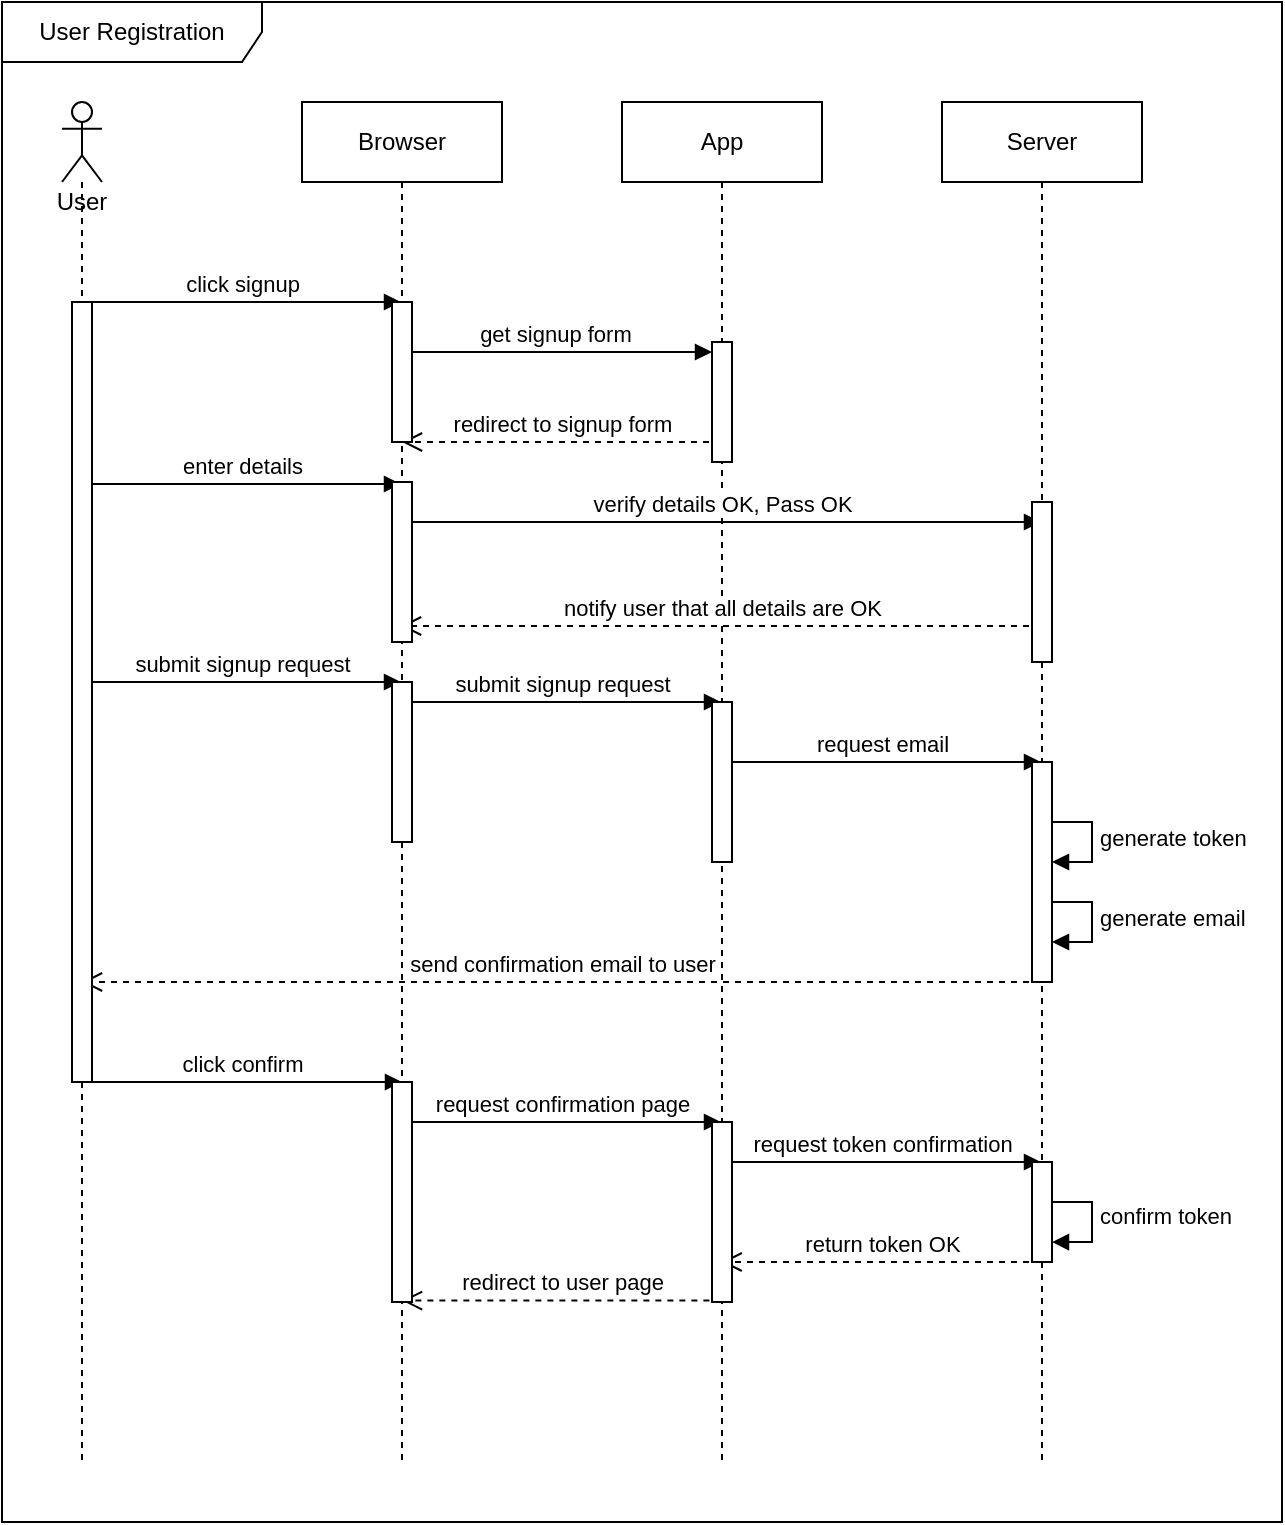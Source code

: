 <mxfile version="14.4.3" type="device"><diagram id="Esx8KajFoD8O_TYFP_O9" name="Page-1"><mxGraphModel dx="1998" dy="1001" grid="1" gridSize="10" guides="1" tooltips="1" connect="1" arrows="1" fold="1" page="1" pageScale="1" pageWidth="850" pageHeight="1100" math="0" shadow="0"><root><mxCell id="0"/><mxCell id="1" parent="0"/><mxCell id="k47QPCBTMHITtyeR3Rsd-3" value="User" style="shape=umlLifeline;participant=umlActor;perimeter=lifelinePerimeter;whiteSpace=wrap;html=1;container=1;collapsible=0;recursiveResize=0;verticalAlign=top;spacingTop=36;outlineConnect=0;" vertex="1" parent="1"><mxGeometry x="80" y="160" width="20" height="680" as="geometry"/></mxCell><mxCell id="k47QPCBTMHITtyeR3Rsd-4" value="Browser" style="shape=umlLifeline;perimeter=lifelinePerimeter;whiteSpace=wrap;html=1;container=1;collapsible=0;recursiveResize=0;outlineConnect=0;" vertex="1" parent="1"><mxGeometry x="200" y="160" width="100" height="680" as="geometry"/></mxCell><mxCell id="k47QPCBTMHITtyeR3Rsd-5" value="App" style="shape=umlLifeline;perimeter=lifelinePerimeter;whiteSpace=wrap;html=1;container=1;collapsible=0;recursiveResize=0;outlineConnect=0;" vertex="1" parent="1"><mxGeometry x="360" y="160" width="100" height="680" as="geometry"/></mxCell><mxCell id="k47QPCBTMHITtyeR3Rsd-6" value="Server" style="shape=umlLifeline;perimeter=lifelinePerimeter;whiteSpace=wrap;html=1;container=1;collapsible=0;recursiveResize=0;outlineConnect=0;" vertex="1" parent="1"><mxGeometry x="520" y="160" width="100" height="680" as="geometry"/></mxCell><mxCell id="k47QPCBTMHITtyeR3Rsd-12" value="click signup" style="html=1;verticalAlign=bottom;endArrow=block;" edge="1" parent="1" source="k47QPCBTMHITtyeR3Rsd-3"><mxGeometry width="80" relative="1" as="geometry"><mxPoint x="99.929" y="260" as="sourcePoint"/><mxPoint x="249.5" y="260" as="targetPoint"/></mxGeometry></mxCell><mxCell id="k47QPCBTMHITtyeR3Rsd-13" value="get signup form&amp;nbsp;" style="html=1;verticalAlign=bottom;endArrow=block;" edge="1" parent="1"><mxGeometry width="80" relative="1" as="geometry"><mxPoint x="250.167" y="285" as="sourcePoint"/><mxPoint x="405" y="285" as="targetPoint"/></mxGeometry></mxCell><mxCell id="k47QPCBTMHITtyeR3Rsd-15" value="redirect to signup form" style="html=1;verticalAlign=bottom;endArrow=open;dashed=1;endSize=8;" edge="1" parent="1" target="k47QPCBTMHITtyeR3Rsd-4"><mxGeometry relative="1" as="geometry"><mxPoint x="409.5" y="330" as="sourcePoint"/><mxPoint x="250.167" y="330" as="targetPoint"/></mxGeometry></mxCell><mxCell id="k47QPCBTMHITtyeR3Rsd-17" value="enter details" style="html=1;verticalAlign=bottom;endArrow=block;" edge="1" parent="1" source="k47QPCBTMHITtyeR3Rsd-3"><mxGeometry width="80" relative="1" as="geometry"><mxPoint x="99.5" y="351" as="sourcePoint"/><mxPoint x="249.5" y="351" as="targetPoint"/></mxGeometry></mxCell><mxCell id="k47QPCBTMHITtyeR3Rsd-19" value="verify details OK, Pass OK" style="html=1;verticalAlign=bottom;endArrow=block;" edge="1" parent="1"><mxGeometry width="80" relative="1" as="geometry"><mxPoint x="249.5" y="370" as="sourcePoint"/><mxPoint x="569.5" y="370" as="targetPoint"/></mxGeometry></mxCell><mxCell id="k47QPCBTMHITtyeR3Rsd-20" value="notify user that all details are OK" style="html=1;verticalAlign=bottom;endArrow=open;dashed=1;endSize=8;" edge="1" parent="1"><mxGeometry relative="1" as="geometry"><mxPoint x="569.5" y="422" as="sourcePoint"/><mxPoint x="249.5" y="422" as="targetPoint"/></mxGeometry></mxCell><mxCell id="k47QPCBTMHITtyeR3Rsd-22" value="submit signup request" style="html=1;verticalAlign=bottom;endArrow=block;" edge="1" parent="1" source="k47QPCBTMHITtyeR3Rsd-3"><mxGeometry width="80" relative="1" as="geometry"><mxPoint x="99.5" y="450" as="sourcePoint"/><mxPoint x="249.5" y="450" as="targetPoint"/></mxGeometry></mxCell><mxCell id="k47QPCBTMHITtyeR3Rsd-23" value="submit signup request" style="html=1;verticalAlign=bottom;endArrow=block;" edge="1" parent="1" source="k47QPCBTMHITtyeR3Rsd-4" target="k47QPCBTMHITtyeR3Rsd-5"><mxGeometry width="80" relative="1" as="geometry"><mxPoint x="109.5" y="460" as="sourcePoint"/><mxPoint x="259.5" y="460" as="targetPoint"/><Array as="points"><mxPoint x="290" y="460"/></Array></mxGeometry></mxCell><mxCell id="k47QPCBTMHITtyeR3Rsd-24" value="request email" style="html=1;verticalAlign=bottom;endArrow=block;" edge="1" parent="1" source="k47QPCBTMHITtyeR3Rsd-5" target="k47QPCBTMHITtyeR3Rsd-6"><mxGeometry width="80" relative="1" as="geometry"><mxPoint x="430" y="490" as="sourcePoint"/><mxPoint x="590" y="490" as="targetPoint"/><Array as="points"><mxPoint x="470.5" y="490"/></Array></mxGeometry></mxCell><mxCell id="k47QPCBTMHITtyeR3Rsd-28" value="generate email" style="edgeStyle=orthogonalEdgeStyle;html=1;align=left;spacingLeft=2;endArrow=block;rounded=0;entryX=1;entryY=0;" edge="1" parent="1"><mxGeometry relative="1" as="geometry"><mxPoint x="570" y="560" as="sourcePoint"/><Array as="points"><mxPoint x="595" y="560"/></Array><mxPoint x="575" y="580" as="targetPoint"/></mxGeometry></mxCell><mxCell id="k47QPCBTMHITtyeR3Rsd-31" value="generate token" style="edgeStyle=orthogonalEdgeStyle;html=1;align=left;spacingLeft=2;endArrow=block;rounded=0;entryX=1;entryY=0;" edge="1" parent="1"><mxGeometry relative="1" as="geometry"><mxPoint x="570" y="520" as="sourcePoint"/><Array as="points"><mxPoint x="595" y="520"/></Array><mxPoint x="575" y="540" as="targetPoint"/></mxGeometry></mxCell><mxCell id="k47QPCBTMHITtyeR3Rsd-32" value="send confirmation email to user" style="html=1;verticalAlign=bottom;endArrow=open;dashed=1;endSize=8;" edge="1" parent="1" target="k47QPCBTMHITtyeR3Rsd-3"><mxGeometry relative="1" as="geometry"><mxPoint x="569.5" y="600" as="sourcePoint"/><mxPoint x="99.667" y="600" as="targetPoint"/></mxGeometry></mxCell><mxCell id="k47QPCBTMHITtyeR3Rsd-33" value="click confirm" style="html=1;verticalAlign=bottom;endArrow=block;" edge="1" parent="1" source="k47QPCBTMHITtyeR3Rsd-3"><mxGeometry width="80" relative="1" as="geometry"><mxPoint x="100" y="650" as="sourcePoint"/><mxPoint x="250" y="650" as="targetPoint"/></mxGeometry></mxCell><mxCell id="k47QPCBTMHITtyeR3Rsd-34" value="request confirmation page" style="html=1;verticalAlign=bottom;endArrow=block;" edge="1" parent="1" target="k47QPCBTMHITtyeR3Rsd-5"><mxGeometry width="80" relative="1" as="geometry"><mxPoint x="250.0" y="670" as="sourcePoint"/><mxPoint x="400.0" y="670" as="targetPoint"/></mxGeometry></mxCell><mxCell id="k47QPCBTMHITtyeR3Rsd-35" value="request token confirmation" style="html=1;verticalAlign=bottom;endArrow=block;" edge="1" parent="1"><mxGeometry width="80" relative="1" as="geometry"><mxPoint x="410.0" y="690" as="sourcePoint"/><mxPoint x="569.5" y="690" as="targetPoint"/></mxGeometry></mxCell><mxCell id="k47QPCBTMHITtyeR3Rsd-36" value="confirm token" style="edgeStyle=orthogonalEdgeStyle;html=1;align=left;spacingLeft=2;endArrow=block;rounded=0;entryX=1;entryY=0;" edge="1" parent="1"><mxGeometry relative="1" as="geometry"><mxPoint x="570" y="710.03" as="sourcePoint"/><Array as="points"><mxPoint x="595" y="710.03"/></Array><mxPoint x="575" y="730.03" as="targetPoint"/></mxGeometry></mxCell><mxCell id="k47QPCBTMHITtyeR3Rsd-37" value="return token OK" style="html=1;verticalAlign=bottom;endArrow=open;dashed=1;endSize=8;" edge="1" parent="1"><mxGeometry relative="1" as="geometry"><mxPoint x="569.5" y="740" as="sourcePoint"/><mxPoint x="409.81" y="740" as="targetPoint"/></mxGeometry></mxCell><mxCell id="k47QPCBTMHITtyeR3Rsd-38" value="redirect to user page" style="html=1;verticalAlign=bottom;endArrow=open;dashed=1;endSize=8;" edge="1" parent="1"><mxGeometry relative="1" as="geometry"><mxPoint x="409.69" y="759.31" as="sourcePoint"/><mxPoint x="250.0" y="759.31" as="targetPoint"/></mxGeometry></mxCell><mxCell id="k47QPCBTMHITtyeR3Rsd-45" value="User Registration" style="shape=umlFrame;whiteSpace=wrap;html=1;width=130;height=30;" vertex="1" parent="1"><mxGeometry x="50" y="110" width="640" height="760" as="geometry"/></mxCell><mxCell id="k47QPCBTMHITtyeR3Rsd-46" value="" style="html=1;points=[];perimeter=orthogonalPerimeter;" vertex="1" parent="1"><mxGeometry x="85" y="260" width="10" height="390" as="geometry"/></mxCell><mxCell id="k47QPCBTMHITtyeR3Rsd-47" value="" style="html=1;points=[];perimeter=orthogonalPerimeter;" vertex="1" parent="1"><mxGeometry x="245" y="260" width="10" height="70" as="geometry"/></mxCell><mxCell id="k47QPCBTMHITtyeR3Rsd-48" value="" style="html=1;points=[];perimeter=orthogonalPerimeter;" vertex="1" parent="1"><mxGeometry x="245" y="350" width="10" height="80" as="geometry"/></mxCell><mxCell id="k47QPCBTMHITtyeR3Rsd-49" value="" style="html=1;points=[];perimeter=orthogonalPerimeter;" vertex="1" parent="1"><mxGeometry x="405" y="280" width="10" height="60" as="geometry"/></mxCell><mxCell id="k47QPCBTMHITtyeR3Rsd-50" value="" style="html=1;points=[];perimeter=orthogonalPerimeter;" vertex="1" parent="1"><mxGeometry x="565" y="360" width="10" height="80" as="geometry"/></mxCell><mxCell id="k47QPCBTMHITtyeR3Rsd-51" value="" style="html=1;points=[];perimeter=orthogonalPerimeter;" vertex="1" parent="1"><mxGeometry x="245" y="450" width="10" height="80" as="geometry"/></mxCell><mxCell id="k47QPCBTMHITtyeR3Rsd-52" value="" style="html=1;points=[];perimeter=orthogonalPerimeter;" vertex="1" parent="1"><mxGeometry x="405" y="460" width="10" height="80" as="geometry"/></mxCell><mxCell id="k47QPCBTMHITtyeR3Rsd-53" value="" style="html=1;points=[];perimeter=orthogonalPerimeter;" vertex="1" parent="1"><mxGeometry x="565" y="490" width="10" height="110" as="geometry"/></mxCell><mxCell id="k47QPCBTMHITtyeR3Rsd-54" value="" style="html=1;points=[];perimeter=orthogonalPerimeter;" vertex="1" parent="1"><mxGeometry x="245" y="650" width="10" height="110" as="geometry"/></mxCell><mxCell id="k47QPCBTMHITtyeR3Rsd-55" value="" style="html=1;points=[];perimeter=orthogonalPerimeter;" vertex="1" parent="1"><mxGeometry x="405" y="670" width="10" height="90" as="geometry"/></mxCell><mxCell id="k47QPCBTMHITtyeR3Rsd-56" value="" style="html=1;points=[];perimeter=orthogonalPerimeter;" vertex="1" parent="1"><mxGeometry x="565" y="690" width="10" height="50" as="geometry"/></mxCell></root></mxGraphModel></diagram></mxfile>